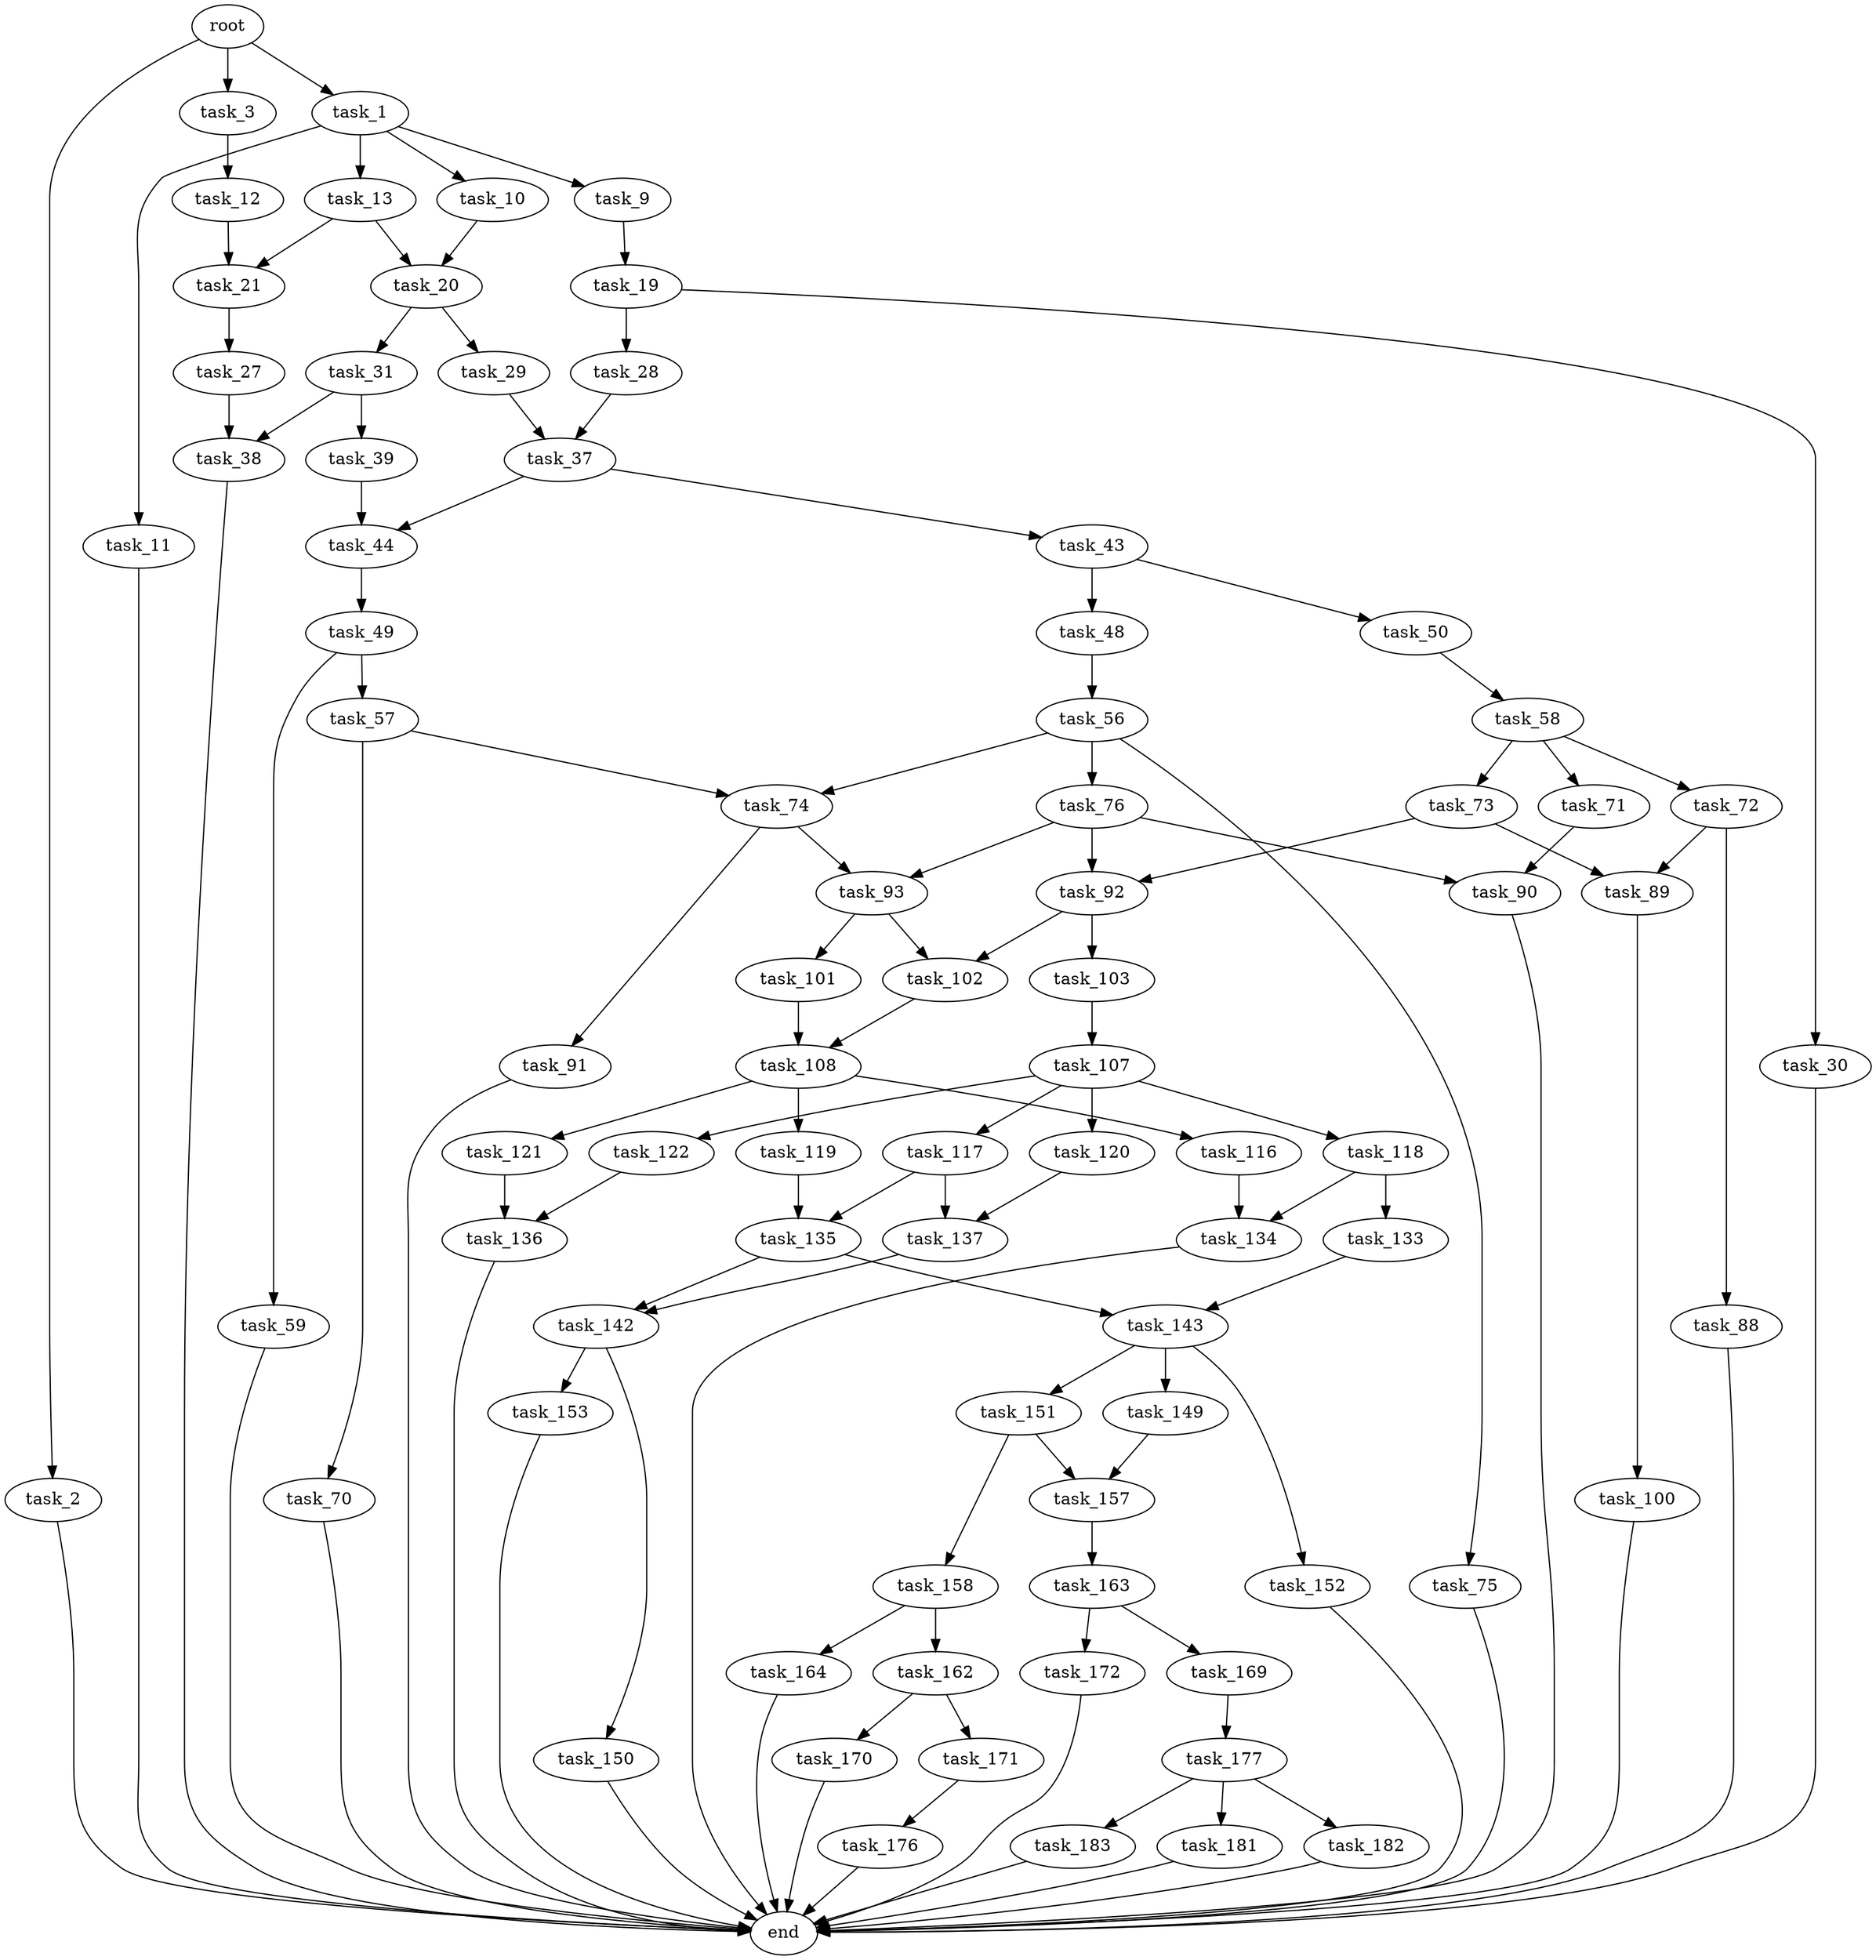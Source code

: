 digraph G {
  root [size="0.000000"];
  task_1 [size="13823197885.000000"];
  task_2 [size="103184784177.000000"];
  task_3 [size="8589934592.000000"];
  task_9 [size="6198725040.000000"];
  task_10 [size="202178171483.000000"];
  task_11 [size="189422638868.000000"];
  task_12 [size="68719476736.000000"];
  task_13 [size="34300766636.000000"];
  task_19 [size="25227287477.000000"];
  task_20 [size="469115783671.000000"];
  task_21 [size="126806484889.000000"];
  task_27 [size="231928233984.000000"];
  task_28 [size="231928233984.000000"];
  task_29 [size="7513602073.000000"];
  task_30 [size="8263404907.000000"];
  task_31 [size="551278053875.000000"];
  task_37 [size="28991029248.000000"];
  task_38 [size="2013056026.000000"];
  task_39 [size="25174316823.000000"];
  task_43 [size="163105108237.000000"];
  task_44 [size="9976107402.000000"];
  task_48 [size="991732725330.000000"];
  task_49 [size="525185607259.000000"];
  task_50 [size="36754264565.000000"];
  task_56 [size="231928233984.000000"];
  task_57 [size="368293445632.000000"];
  task_58 [size="68719476736.000000"];
  task_59 [size="877344108201.000000"];
  task_70 [size="13770060881.000000"];
  task_71 [size="7161828855.000000"];
  task_72 [size="305633090777.000000"];
  task_73 [size="330961314585.000000"];
  task_74 [size="368293445632.000000"];
  task_75 [size="549755813888.000000"];
  task_76 [size="8589934592.000000"];
  task_88 [size="5415467174.000000"];
  task_89 [size="231928233984.000000"];
  task_90 [size="1926831016.000000"];
  task_91 [size="833667418783.000000"];
  task_92 [size="12770454757.000000"];
  task_93 [size="782757789696.000000"];
  task_100 [size="231928233984.000000"];
  task_101 [size="1984223786.000000"];
  task_102 [size="3745077414.000000"];
  task_103 [size="104477818350.000000"];
  task_107 [size="368293445632.000000"];
  task_108 [size="7076944874.000000"];
  task_116 [size="3486410779.000000"];
  task_117 [size="2677093286.000000"];
  task_118 [size="2891465557.000000"];
  task_119 [size="339696201258.000000"];
  task_120 [size="14761484929.000000"];
  task_121 [size="231928233984.000000"];
  task_122 [size="5381798890.000000"];
  task_133 [size="16063694023.000000"];
  task_134 [size="7979721459.000000"];
  task_135 [size="448396957592.000000"];
  task_136 [size="5389547365.000000"];
  task_137 [size="68719476736.000000"];
  task_142 [size="38639388998.000000"];
  task_143 [size="68719476736.000000"];
  task_149 [size="971561130769.000000"];
  task_150 [size="11915187534.000000"];
  task_151 [size="549755813888.000000"];
  task_152 [size="262082609444.000000"];
  task_153 [size="807196955617.000000"];
  task_157 [size="8007453938.000000"];
  task_158 [size="1073741824000.000000"];
  task_162 [size="8427296738.000000"];
  task_163 [size="134217728000.000000"];
  task_164 [size="134217728000.000000"];
  task_169 [size="368293445632.000000"];
  task_170 [size="879811901418.000000"];
  task_171 [size="27227686002.000000"];
  task_172 [size="610996620.000000"];
  task_176 [size="28991029248.000000"];
  task_177 [size="549755813888.000000"];
  task_181 [size="10159722371.000000"];
  task_182 [size="68719476736.000000"];
  task_183 [size="68719476736.000000"];
  end [size="0.000000"];

  root -> task_1 [size="1.000000"];
  root -> task_2 [size="1.000000"];
  root -> task_3 [size="1.000000"];
  task_1 -> task_9 [size="679477248.000000"];
  task_1 -> task_10 [size="679477248.000000"];
  task_1 -> task_11 [size="679477248.000000"];
  task_1 -> task_13 [size="679477248.000000"];
  task_2 -> end [size="1.000000"];
  task_3 -> task_12 [size="33554432.000000"];
  task_9 -> task_19 [size="301989888.000000"];
  task_10 -> task_20 [size="134217728.000000"];
  task_11 -> end [size="1.000000"];
  task_12 -> task_21 [size="134217728.000000"];
  task_13 -> task_20 [size="33554432.000000"];
  task_13 -> task_21 [size="33554432.000000"];
  task_19 -> task_28 [size="411041792.000000"];
  task_19 -> task_30 [size="411041792.000000"];
  task_20 -> task_29 [size="301989888.000000"];
  task_20 -> task_31 [size="301989888.000000"];
  task_21 -> task_27 [size="209715200.000000"];
  task_27 -> task_38 [size="301989888.000000"];
  task_28 -> task_37 [size="301989888.000000"];
  task_29 -> task_37 [size="411041792.000000"];
  task_30 -> end [size="1.000000"];
  task_31 -> task_38 [size="536870912.000000"];
  task_31 -> task_39 [size="536870912.000000"];
  task_37 -> task_43 [size="75497472.000000"];
  task_37 -> task_44 [size="75497472.000000"];
  task_38 -> end [size="1.000000"];
  task_39 -> task_44 [size="536870912.000000"];
  task_43 -> task_48 [size="536870912.000000"];
  task_43 -> task_50 [size="536870912.000000"];
  task_44 -> task_49 [size="536870912.000000"];
  task_48 -> task_56 [size="679477248.000000"];
  task_49 -> task_57 [size="411041792.000000"];
  task_49 -> task_59 [size="411041792.000000"];
  task_50 -> task_58 [size="838860800.000000"];
  task_56 -> task_74 [size="301989888.000000"];
  task_56 -> task_75 [size="301989888.000000"];
  task_56 -> task_76 [size="301989888.000000"];
  task_57 -> task_70 [size="411041792.000000"];
  task_57 -> task_74 [size="411041792.000000"];
  task_58 -> task_71 [size="134217728.000000"];
  task_58 -> task_72 [size="134217728.000000"];
  task_58 -> task_73 [size="134217728.000000"];
  task_59 -> end [size="1.000000"];
  task_70 -> end [size="1.000000"];
  task_71 -> task_90 [size="301989888.000000"];
  task_72 -> task_88 [size="679477248.000000"];
  task_72 -> task_89 [size="679477248.000000"];
  task_73 -> task_89 [size="536870912.000000"];
  task_73 -> task_92 [size="536870912.000000"];
  task_74 -> task_91 [size="411041792.000000"];
  task_74 -> task_93 [size="411041792.000000"];
  task_75 -> end [size="1.000000"];
  task_76 -> task_90 [size="33554432.000000"];
  task_76 -> task_92 [size="33554432.000000"];
  task_76 -> task_93 [size="33554432.000000"];
  task_88 -> end [size="1.000000"];
  task_89 -> task_100 [size="301989888.000000"];
  task_90 -> end [size="1.000000"];
  task_91 -> end [size="1.000000"];
  task_92 -> task_102 [size="209715200.000000"];
  task_92 -> task_103 [size="209715200.000000"];
  task_93 -> task_101 [size="679477248.000000"];
  task_93 -> task_102 [size="679477248.000000"];
  task_100 -> end [size="1.000000"];
  task_101 -> task_108 [size="75497472.000000"];
  task_102 -> task_108 [size="301989888.000000"];
  task_103 -> task_107 [size="75497472.000000"];
  task_107 -> task_117 [size="411041792.000000"];
  task_107 -> task_118 [size="411041792.000000"];
  task_107 -> task_120 [size="411041792.000000"];
  task_107 -> task_122 [size="411041792.000000"];
  task_108 -> task_116 [size="33554432.000000"];
  task_108 -> task_119 [size="33554432.000000"];
  task_108 -> task_121 [size="33554432.000000"];
  task_116 -> task_134 [size="134217728.000000"];
  task_117 -> task_135 [size="134217728.000000"];
  task_117 -> task_137 [size="134217728.000000"];
  task_118 -> task_133 [size="209715200.000000"];
  task_118 -> task_134 [size="209715200.000000"];
  task_119 -> task_135 [size="301989888.000000"];
  task_120 -> task_137 [size="411041792.000000"];
  task_121 -> task_136 [size="301989888.000000"];
  task_122 -> task_136 [size="134217728.000000"];
  task_133 -> task_143 [size="301989888.000000"];
  task_134 -> end [size="1.000000"];
  task_135 -> task_142 [size="301989888.000000"];
  task_135 -> task_143 [size="301989888.000000"];
  task_136 -> end [size="1.000000"];
  task_137 -> task_142 [size="134217728.000000"];
  task_142 -> task_150 [size="33554432.000000"];
  task_142 -> task_153 [size="33554432.000000"];
  task_143 -> task_149 [size="134217728.000000"];
  task_143 -> task_151 [size="134217728.000000"];
  task_143 -> task_152 [size="134217728.000000"];
  task_149 -> task_157 [size="679477248.000000"];
  task_150 -> end [size="1.000000"];
  task_151 -> task_157 [size="536870912.000000"];
  task_151 -> task_158 [size="536870912.000000"];
  task_152 -> end [size="1.000000"];
  task_153 -> end [size="1.000000"];
  task_157 -> task_163 [size="411041792.000000"];
  task_158 -> task_162 [size="838860800.000000"];
  task_158 -> task_164 [size="838860800.000000"];
  task_162 -> task_170 [size="134217728.000000"];
  task_162 -> task_171 [size="134217728.000000"];
  task_163 -> task_169 [size="209715200.000000"];
  task_163 -> task_172 [size="209715200.000000"];
  task_164 -> end [size="1.000000"];
  task_169 -> task_177 [size="411041792.000000"];
  task_170 -> end [size="1.000000"];
  task_171 -> task_176 [size="33554432.000000"];
  task_172 -> end [size="1.000000"];
  task_176 -> end [size="1.000000"];
  task_177 -> task_181 [size="536870912.000000"];
  task_177 -> task_182 [size="536870912.000000"];
  task_177 -> task_183 [size="536870912.000000"];
  task_181 -> end [size="1.000000"];
  task_182 -> end [size="1.000000"];
  task_183 -> end [size="1.000000"];
}
